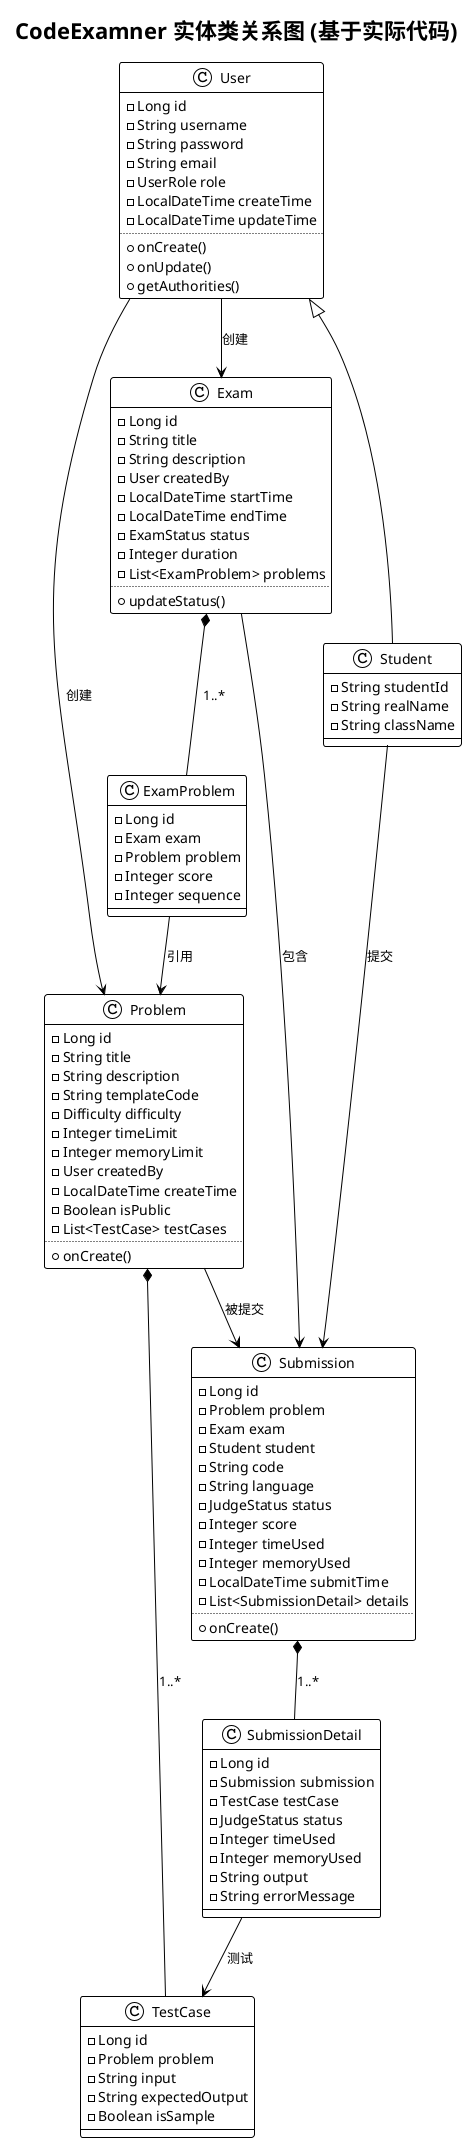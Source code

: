 @startuml
!theme plain

title CodeExamner 实体类关系图 (基于实际代码)

class User {
  - Long id
  - String username
  - String password
  - String email
  - UserRole role
  - LocalDateTime createTime
  - LocalDateTime updateTime
  ..
  + onCreate()
  + onUpdate()
  + getAuthorities()
}

class Student {
  - String studentId
  - String realName
  - String className
}

class Problem {
  - Long id
  - String title
  - String description
  - String templateCode
  - Difficulty difficulty
  - Integer timeLimit
  - Integer memoryLimit
  - User createdBy
  - LocalDateTime createTime
  - Boolean isPublic
  - List<TestCase> testCases
  ..
  + onCreate()
}

class TestCase {
  - Long id
  - Problem problem
  - String input
  - String expectedOutput
  - Boolean isSample
}

class Exam {
  - Long id
  - String title
  - String description
  - User createdBy
  - LocalDateTime startTime
  - LocalDateTime endTime
  - ExamStatus status
  - Integer duration
  - List<ExamProblem> problems
  ..
  + updateStatus()
}

class ExamProblem {
  - Long id
  - Exam exam
  - Problem problem
  - Integer score
  - Integer sequence
}

class Submission {
  - Long id
  - Problem problem
  - Exam exam
  - Student student
  - String code
  - String language
  - JudgeStatus status
  - Integer score
  - Integer timeUsed
  - Integer memoryUsed
  - LocalDateTime submitTime
  - List<SubmissionDetail> details
  ..
  + onCreate()
}

class SubmissionDetail {
  - Long id
  - Submission submission
  - TestCase testCase
  - JudgeStatus status
  - Integer timeUsed
  - Integer memoryUsed
  - String output
  - String errorMessage
}

' 继承关系
User <|-- Student

' 组合关系
Problem *-- TestCase : "1..*"
Submission *-- SubmissionDetail : "1..*"
Exam *-- ExamProblem : "1..*"

' 关联关系
User --> Problem : "创建"
User --> Exam : "创建"
Student --> Submission : "提交"
Problem --> Submission : "被提交"
Exam --> Submission : "包含"
ExamProblem --> Problem : "引用"
SubmissionDetail --> TestCase : "测试"

@enduml